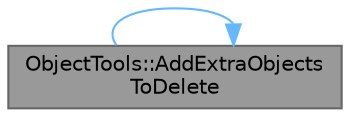 digraph "ObjectTools::AddExtraObjectsToDelete"
{
 // INTERACTIVE_SVG=YES
 // LATEX_PDF_SIZE
  bgcolor="transparent";
  edge [fontname=Helvetica,fontsize=10,labelfontname=Helvetica,labelfontsize=10];
  node [fontname=Helvetica,fontsize=10,shape=box,height=0.2,width=0.4];
  rankdir="LR";
  Node1 [id="Node000001",label="ObjectTools::AddExtraObjects\lToDelete",height=0.2,width=0.4,color="gray40", fillcolor="grey60", style="filled", fontcolor="black",tooltip="Gathers additional objects to delete such as map built data."];
  Node1 -> Node1 [id="edge1_Node000001_Node000001",color="steelblue1",style="solid",tooltip=" "];
}

